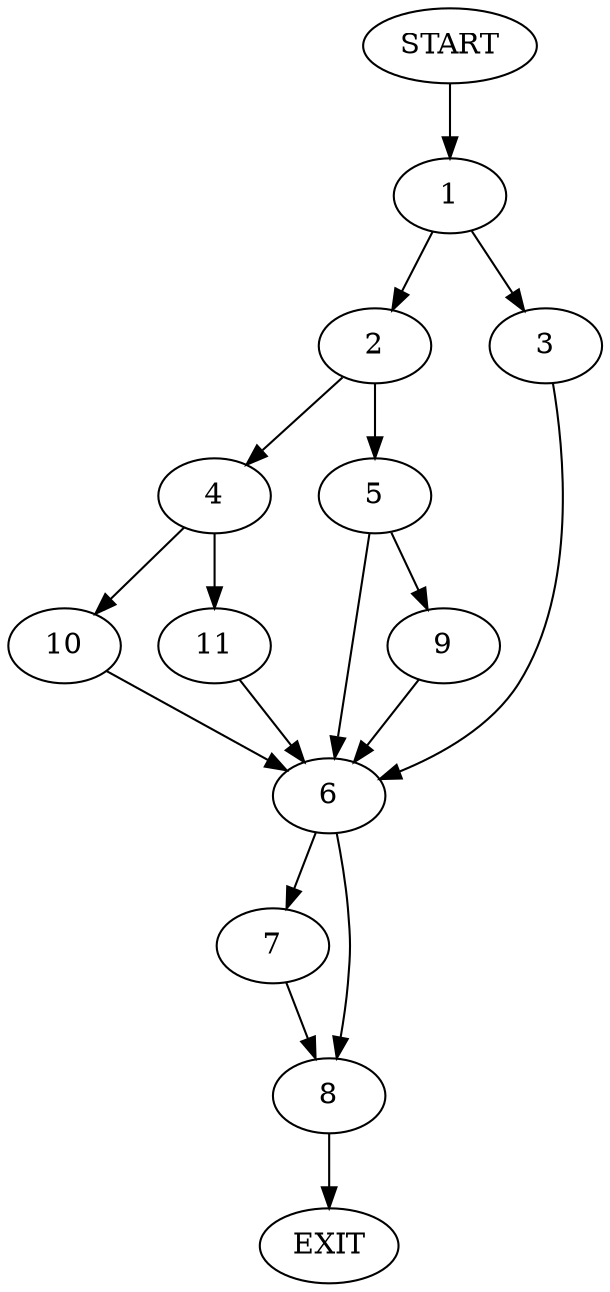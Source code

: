 digraph {
0 [label="START"]
12 [label="EXIT"]
0 -> 1
1 -> 2
1 -> 3
2 -> 4
2 -> 5
3 -> 6
6 -> 7
6 -> 8
5 -> 6
5 -> 9
4 -> 10
4 -> 11
11 -> 6
10 -> 6
9 -> 6
8 -> 12
7 -> 8
}
